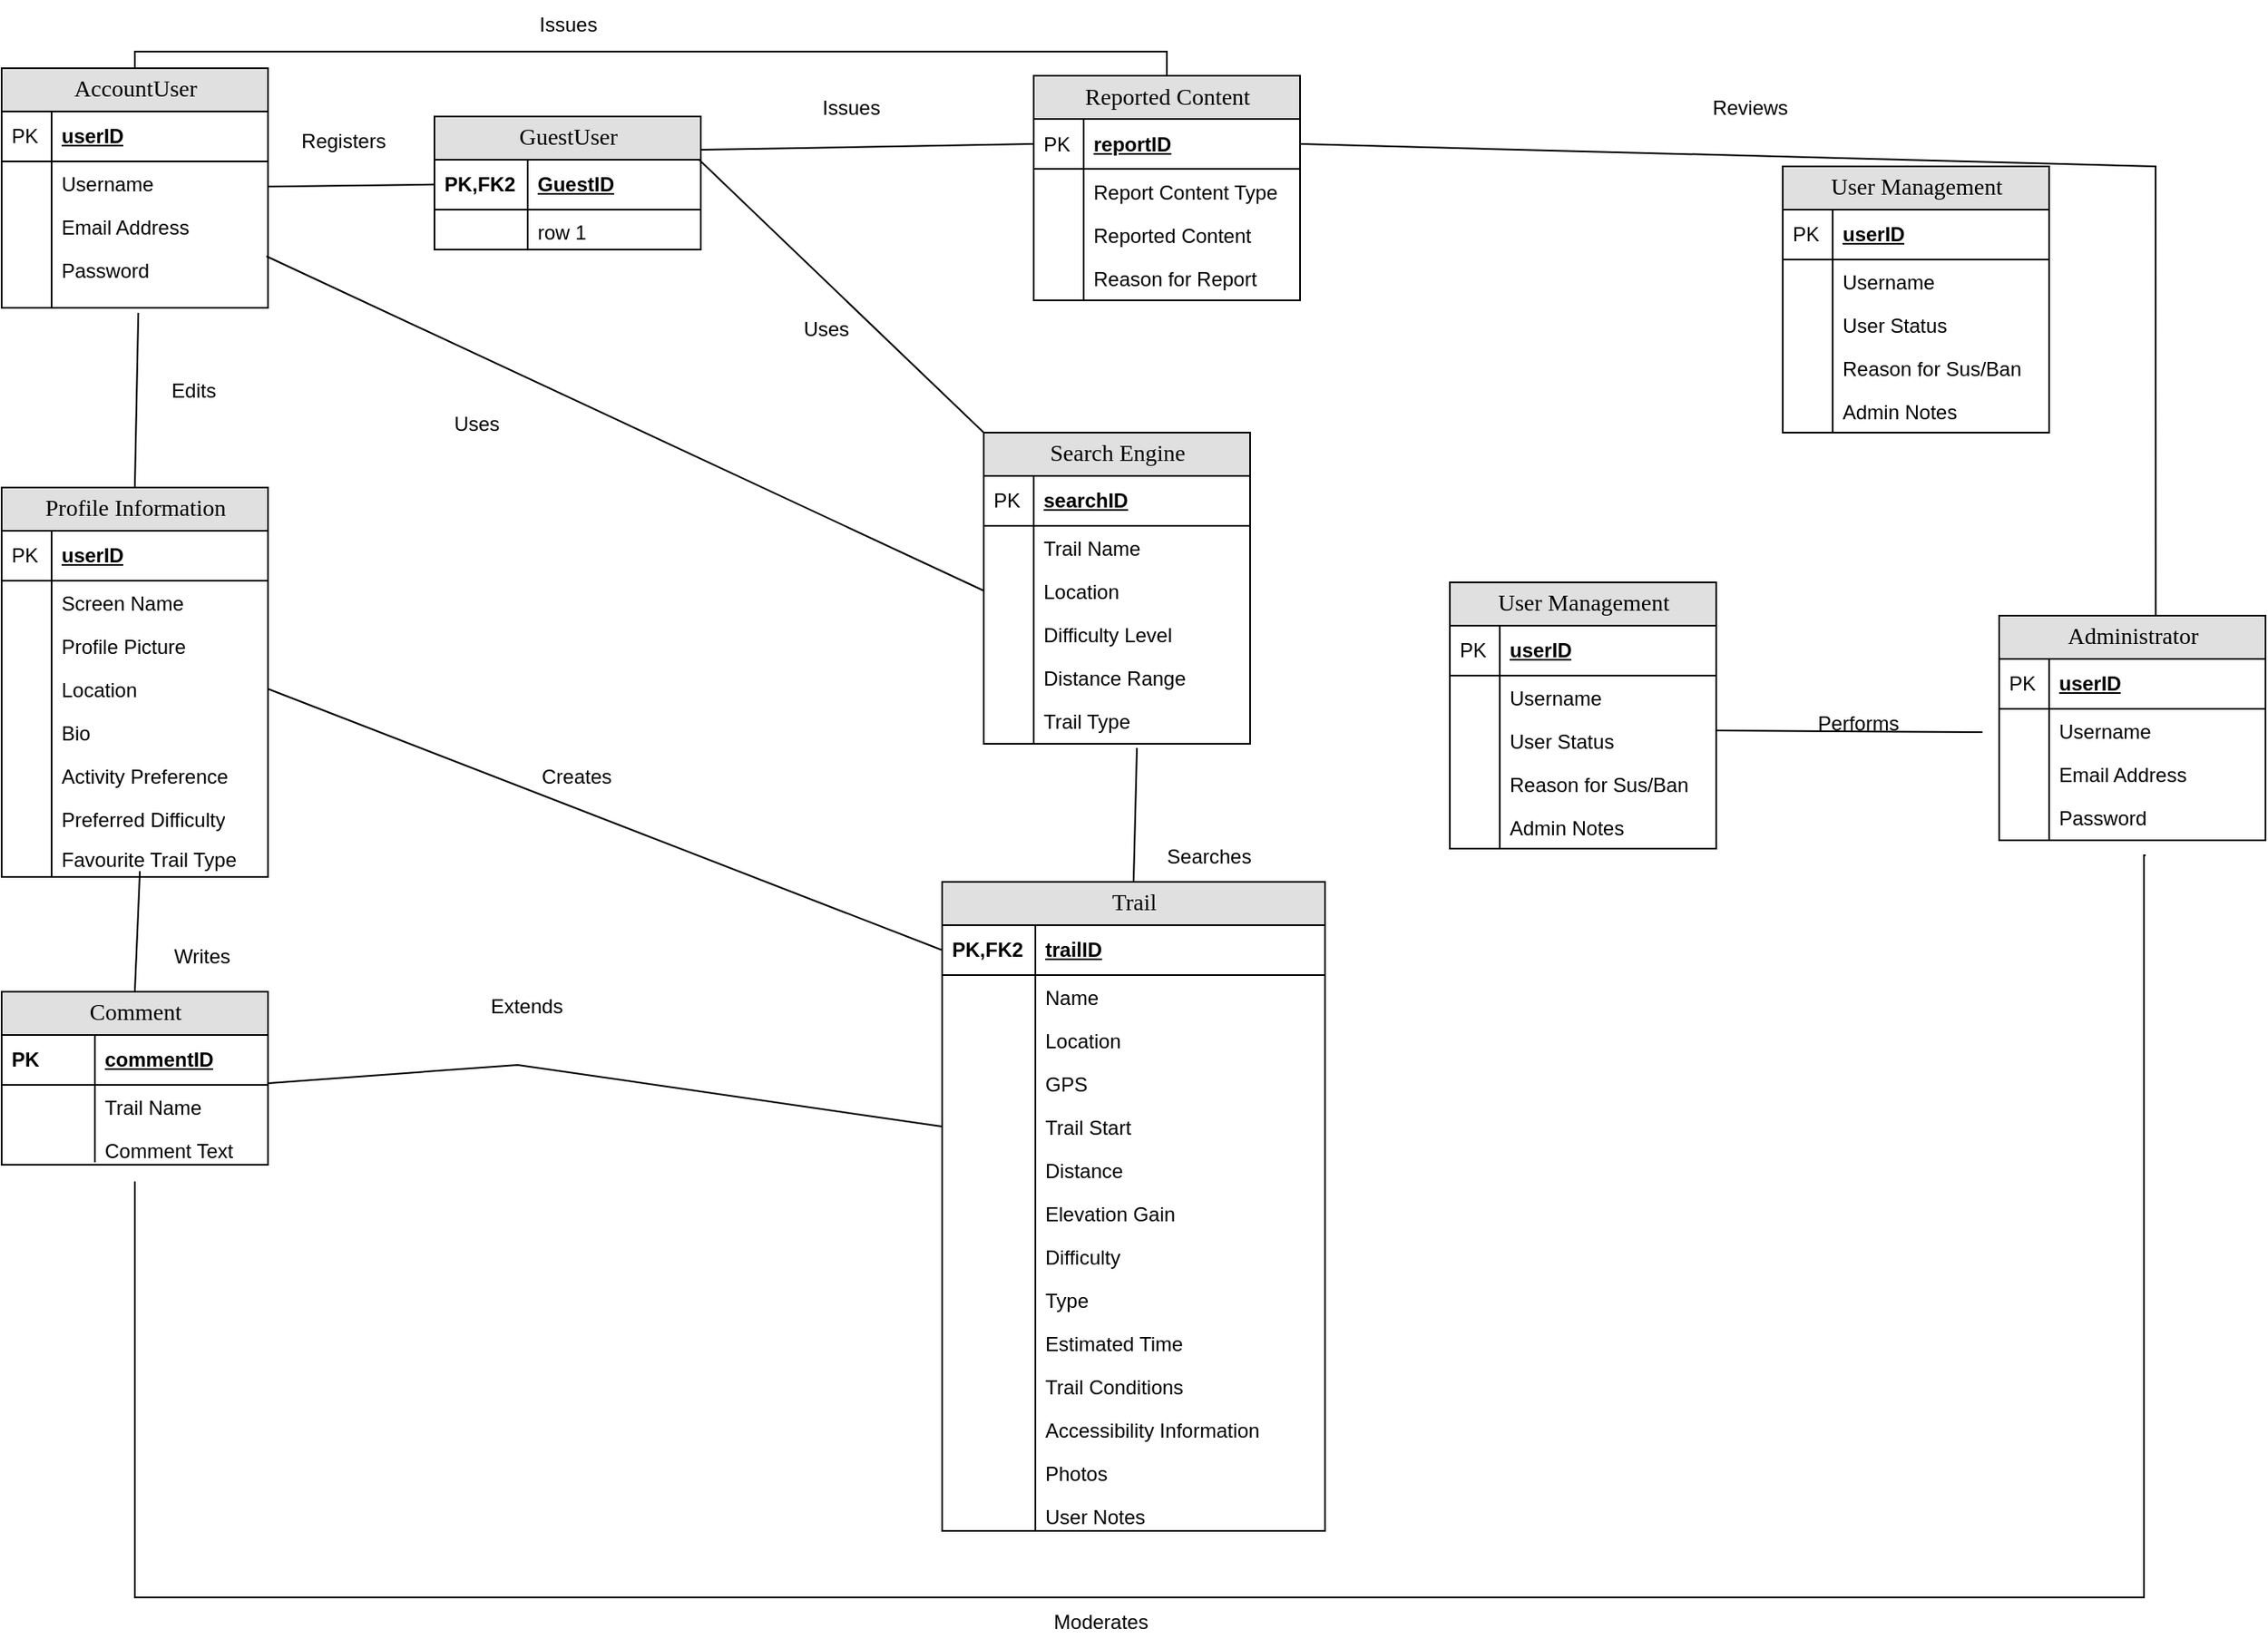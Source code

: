<mxfile version="26.1.1">
  <diagram name="Page-1" id="e56a1550-8fbb-45ad-956c-1786394a9013">
    <mxGraphModel dx="2534" dy="1594" grid="1" gridSize="10" guides="1" tooltips="1" connect="1" arrows="1" fold="1" page="1" pageScale="1" pageWidth="1100" pageHeight="850" background="none" math="0" shadow="0">
      <root>
        <mxCell id="0" />
        <mxCell id="1" parent="0" />
        <mxCell id="2e49270ec7c68f3f-8" value="User Management" style="swimlane;html=1;fontStyle=0;childLayout=stackLayout;horizontal=1;startSize=26;fillColor=#e0e0e0;horizontalStack=0;resizeParent=1;resizeLast=0;collapsible=1;marginBottom=0;swimlaneFillColor=#ffffff;align=center;rounded=0;shadow=0;comic=0;labelBackgroundColor=none;strokeWidth=1;fontFamily=Verdana;fontSize=14;swimlaneLine=1;" parent="1" vertex="1">
          <mxGeometry x="710" y="270" width="160" height="160" as="geometry" />
        </mxCell>
        <mxCell id="2e49270ec7c68f3f-9" value="userID" style="shape=partialRectangle;top=0;left=0;right=0;bottom=1;html=1;align=left;verticalAlign=middle;fillColor=none;spacingLeft=34;spacingRight=4;whiteSpace=wrap;overflow=hidden;rotatable=0;points=[[0,0.5],[1,0.5]];portConstraint=eastwest;dropTarget=0;fontStyle=5;" parent="2e49270ec7c68f3f-8" vertex="1">
          <mxGeometry y="26" width="160" height="30" as="geometry" />
        </mxCell>
        <mxCell id="2e49270ec7c68f3f-10" value="PK" style="shape=partialRectangle;top=0;left=0;bottom=0;html=1;fillColor=none;align=left;verticalAlign=middle;spacingLeft=4;spacingRight=4;whiteSpace=wrap;overflow=hidden;rotatable=0;points=[];portConstraint=eastwest;part=1;" parent="2e49270ec7c68f3f-9" vertex="1" connectable="0">
          <mxGeometry width="30" height="30" as="geometry" />
        </mxCell>
        <mxCell id="2e49270ec7c68f3f-11" value="Username" style="shape=partialRectangle;top=0;left=0;right=0;bottom=0;html=1;align=left;verticalAlign=top;fillColor=none;spacingLeft=34;spacingRight=4;whiteSpace=wrap;overflow=hidden;rotatable=0;points=[[0,0.5],[1,0.5]];portConstraint=eastwest;dropTarget=0;" parent="2e49270ec7c68f3f-8" vertex="1">
          <mxGeometry y="56" width="160" height="26" as="geometry" />
        </mxCell>
        <mxCell id="2e49270ec7c68f3f-12" value="" style="shape=partialRectangle;top=0;left=0;bottom=0;html=1;fillColor=none;align=left;verticalAlign=top;spacingLeft=4;spacingRight=4;whiteSpace=wrap;overflow=hidden;rotatable=0;points=[];portConstraint=eastwest;part=1;" parent="2e49270ec7c68f3f-11" vertex="1" connectable="0">
          <mxGeometry width="30" height="26" as="geometry" />
        </mxCell>
        <mxCell id="2e49270ec7c68f3f-13" value="User Status" style="shape=partialRectangle;top=0;left=0;right=0;bottom=0;html=1;align=left;verticalAlign=top;fillColor=none;spacingLeft=34;spacingRight=4;whiteSpace=wrap;overflow=hidden;rotatable=0;points=[[0,0.5],[1,0.5]];portConstraint=eastwest;dropTarget=0;" parent="2e49270ec7c68f3f-8" vertex="1">
          <mxGeometry y="82" width="160" height="26" as="geometry" />
        </mxCell>
        <mxCell id="2e49270ec7c68f3f-14" value="" style="shape=partialRectangle;top=0;left=0;bottom=0;html=1;fillColor=none;align=left;verticalAlign=top;spacingLeft=4;spacingRight=4;whiteSpace=wrap;overflow=hidden;rotatable=0;points=[];portConstraint=eastwest;part=1;" parent="2e49270ec7c68f3f-13" vertex="1" connectable="0">
          <mxGeometry width="30" height="26" as="geometry" />
        </mxCell>
        <mxCell id="2e49270ec7c68f3f-15" value="Reason for Sus/Ban" style="shape=partialRectangle;top=0;left=0;right=0;bottom=0;html=1;align=left;verticalAlign=top;fillColor=none;spacingLeft=34;spacingRight=4;whiteSpace=wrap;overflow=hidden;rotatable=0;points=[[0,0.5],[1,0.5]];portConstraint=eastwest;dropTarget=0;" parent="2e49270ec7c68f3f-8" vertex="1">
          <mxGeometry y="108" width="160" height="26" as="geometry" />
        </mxCell>
        <mxCell id="2e49270ec7c68f3f-16" value="" style="shape=partialRectangle;top=0;left=0;bottom=0;html=1;fillColor=none;align=left;verticalAlign=top;spacingLeft=4;spacingRight=4;whiteSpace=wrap;overflow=hidden;rotatable=0;points=[];portConstraint=eastwest;part=1;" parent="2e49270ec7c68f3f-15" vertex="1" connectable="0">
          <mxGeometry width="30" height="26" as="geometry" />
        </mxCell>
        <mxCell id="PaOok8VBSKYj_wz6KmjJ-115" value="Admin Notes" style="shape=partialRectangle;top=0;left=0;right=0;bottom=0;html=1;align=left;verticalAlign=top;fillColor=none;spacingLeft=34;spacingRight=4;whiteSpace=wrap;overflow=hidden;rotatable=0;points=[[0,0.5],[1,0.5]];portConstraint=eastwest;dropTarget=0;" vertex="1" parent="2e49270ec7c68f3f-8">
          <mxGeometry y="134" width="160" height="26" as="geometry" />
        </mxCell>
        <mxCell id="PaOok8VBSKYj_wz6KmjJ-116" value="" style="shape=partialRectangle;top=0;left=0;bottom=0;html=1;fillColor=none;align=left;verticalAlign=top;spacingLeft=4;spacingRight=4;whiteSpace=wrap;overflow=hidden;rotatable=0;points=[];portConstraint=eastwest;part=1;" vertex="1" connectable="0" parent="PaOok8VBSKYj_wz6KmjJ-115">
          <mxGeometry width="30" height="26" as="geometry" />
        </mxCell>
        <mxCell id="2e49270ec7c68f3f-19" value="Profile Information" style="swimlane;html=1;fontStyle=0;childLayout=stackLayout;horizontal=1;startSize=26;fillColor=#e0e0e0;horizontalStack=0;resizeParent=1;resizeLast=0;collapsible=1;marginBottom=0;swimlaneFillColor=#ffffff;align=center;rounded=0;shadow=0;comic=0;labelBackgroundColor=none;strokeWidth=1;fontFamily=Verdana;fontSize=14" parent="1" vertex="1">
          <mxGeometry x="-160" y="213" width="160" height="234" as="geometry" />
        </mxCell>
        <mxCell id="2e49270ec7c68f3f-20" value="userID" style="shape=partialRectangle;top=0;left=0;right=0;bottom=1;html=1;align=left;verticalAlign=middle;fillColor=none;spacingLeft=34;spacingRight=4;whiteSpace=wrap;overflow=hidden;rotatable=0;points=[[0,0.5],[1,0.5]];portConstraint=eastwest;dropTarget=0;fontStyle=5;" parent="2e49270ec7c68f3f-19" vertex="1">
          <mxGeometry y="26" width="160" height="30" as="geometry" />
        </mxCell>
        <mxCell id="2e49270ec7c68f3f-21" value="PK" style="shape=partialRectangle;top=0;left=0;bottom=0;html=1;fillColor=none;align=left;verticalAlign=middle;spacingLeft=4;spacingRight=4;whiteSpace=wrap;overflow=hidden;rotatable=0;points=[];portConstraint=eastwest;part=1;" parent="2e49270ec7c68f3f-20" vertex="1" connectable="0">
          <mxGeometry width="30" height="30" as="geometry" />
        </mxCell>
        <mxCell id="2e49270ec7c68f3f-22" value="Screen Name" style="shape=partialRectangle;top=0;left=0;right=0;bottom=0;html=1;align=left;verticalAlign=top;fillColor=none;spacingLeft=34;spacingRight=4;whiteSpace=wrap;overflow=hidden;rotatable=0;points=[[0,0.5],[1,0.5]];portConstraint=eastwest;dropTarget=0;" parent="2e49270ec7c68f3f-19" vertex="1">
          <mxGeometry y="56" width="160" height="26" as="geometry" />
        </mxCell>
        <mxCell id="2e49270ec7c68f3f-23" value="" style="shape=partialRectangle;top=0;left=0;bottom=0;html=1;fillColor=none;align=left;verticalAlign=top;spacingLeft=4;spacingRight=4;whiteSpace=wrap;overflow=hidden;rotatable=0;points=[];portConstraint=eastwest;part=1;" parent="2e49270ec7c68f3f-22" vertex="1" connectable="0">
          <mxGeometry width="30" height="26" as="geometry" />
        </mxCell>
        <mxCell id="2e49270ec7c68f3f-24" value="Profile Picture" style="shape=partialRectangle;top=0;left=0;right=0;bottom=0;html=1;align=left;verticalAlign=top;fillColor=none;spacingLeft=34;spacingRight=4;whiteSpace=wrap;overflow=hidden;rotatable=0;points=[[0,0.5],[1,0.5]];portConstraint=eastwest;dropTarget=0;" parent="2e49270ec7c68f3f-19" vertex="1">
          <mxGeometry y="82" width="160" height="26" as="geometry" />
        </mxCell>
        <mxCell id="2e49270ec7c68f3f-25" value="" style="shape=partialRectangle;top=0;left=0;bottom=0;html=1;fillColor=none;align=left;verticalAlign=top;spacingLeft=4;spacingRight=4;whiteSpace=wrap;overflow=hidden;rotatable=0;points=[];portConstraint=eastwest;part=1;" parent="2e49270ec7c68f3f-24" vertex="1" connectable="0">
          <mxGeometry width="30" height="26" as="geometry" />
        </mxCell>
        <mxCell id="2e49270ec7c68f3f-26" value="&lt;div&gt;Location&lt;/div&gt;&lt;div&gt;&lt;br&gt;&lt;/div&gt;&lt;div&gt;Bio&lt;/div&gt;&lt;div&gt;&lt;br&gt;&lt;/div&gt;" style="shape=partialRectangle;top=0;left=0;right=0;bottom=0;html=1;align=left;verticalAlign=top;fillColor=none;spacingLeft=34;spacingRight=4;whiteSpace=wrap;overflow=hidden;rotatable=0;points=[[0,0.5],[1,0.5]];portConstraint=eastwest;dropTarget=0;" parent="2e49270ec7c68f3f-19" vertex="1">
          <mxGeometry y="108" width="160" height="26" as="geometry" />
        </mxCell>
        <mxCell id="2e49270ec7c68f3f-27" value="" style="shape=partialRectangle;top=0;left=0;bottom=0;html=1;fillColor=none;align=left;verticalAlign=top;spacingLeft=4;spacingRight=4;whiteSpace=wrap;overflow=hidden;rotatable=0;points=[];portConstraint=eastwest;part=1;" parent="2e49270ec7c68f3f-26" vertex="1" connectable="0">
          <mxGeometry width="30" height="26" as="geometry" />
        </mxCell>
        <mxCell id="PaOok8VBSKYj_wz6KmjJ-15" value="Bio" style="shape=partialRectangle;top=0;left=0;right=0;bottom=0;html=1;align=left;verticalAlign=top;fillColor=none;spacingLeft=34;spacingRight=4;whiteSpace=wrap;overflow=hidden;rotatable=0;points=[[0,0.5],[1,0.5]];portConstraint=eastwest;dropTarget=0;" vertex="1" parent="2e49270ec7c68f3f-19">
          <mxGeometry y="134" width="160" height="26" as="geometry" />
        </mxCell>
        <mxCell id="PaOok8VBSKYj_wz6KmjJ-16" value="" style="shape=partialRectangle;top=0;left=0;bottom=0;html=1;fillColor=none;align=left;verticalAlign=top;spacingLeft=4;spacingRight=4;whiteSpace=wrap;overflow=hidden;rotatable=0;points=[];portConstraint=eastwest;part=1;" vertex="1" connectable="0" parent="PaOok8VBSKYj_wz6KmjJ-15">
          <mxGeometry width="30" height="26" as="geometry" />
        </mxCell>
        <mxCell id="PaOok8VBSKYj_wz6KmjJ-13" value="&lt;div&gt;Activity Preference&lt;/div&gt;" style="shape=partialRectangle;top=0;left=0;right=0;bottom=0;html=1;align=left;verticalAlign=top;fillColor=none;spacingLeft=34;spacingRight=4;whiteSpace=wrap;overflow=hidden;rotatable=0;points=[[0,0.5],[1,0.5]];portConstraint=eastwest;dropTarget=0;" vertex="1" parent="2e49270ec7c68f3f-19">
          <mxGeometry y="160" width="160" height="26" as="geometry" />
        </mxCell>
        <mxCell id="PaOok8VBSKYj_wz6KmjJ-14" value="" style="shape=partialRectangle;top=0;left=0;bottom=0;html=1;fillColor=none;align=left;verticalAlign=top;spacingLeft=4;spacingRight=4;whiteSpace=wrap;overflow=hidden;rotatable=0;points=[];portConstraint=eastwest;part=1;" vertex="1" connectable="0" parent="PaOok8VBSKYj_wz6KmjJ-13">
          <mxGeometry width="30" height="26" as="geometry" />
        </mxCell>
        <mxCell id="PaOok8VBSKYj_wz6KmjJ-11" value="Preferred Difficulty" style="shape=partialRectangle;top=0;left=0;right=0;bottom=0;html=1;align=left;verticalAlign=top;fillColor=none;spacingLeft=34;spacingRight=4;whiteSpace=wrap;overflow=hidden;rotatable=0;points=[[0,0.5],[1,0.5]];portConstraint=eastwest;dropTarget=0;" vertex="1" parent="2e49270ec7c68f3f-19">
          <mxGeometry y="186" width="160" height="24" as="geometry" />
        </mxCell>
        <mxCell id="PaOok8VBSKYj_wz6KmjJ-12" value="" style="shape=partialRectangle;top=0;left=0;bottom=0;html=1;fillColor=none;align=left;verticalAlign=top;spacingLeft=4;spacingRight=4;whiteSpace=wrap;overflow=hidden;rotatable=0;points=[];portConstraint=eastwest;part=1;" vertex="1" connectable="0" parent="PaOok8VBSKYj_wz6KmjJ-11">
          <mxGeometry width="30" height="24" as="geometry" />
        </mxCell>
        <mxCell id="PaOok8VBSKYj_wz6KmjJ-160" value="Favourite Trail Type" style="shape=partialRectangle;top=0;left=0;right=0;bottom=0;html=1;align=left;verticalAlign=top;fillColor=none;spacingLeft=34;spacingRight=4;whiteSpace=wrap;overflow=hidden;rotatable=0;points=[[0,0.5],[1,0.5]];portConstraint=eastwest;dropTarget=0;" vertex="1" parent="2e49270ec7c68f3f-19">
          <mxGeometry y="210" width="160" height="24" as="geometry" />
        </mxCell>
        <mxCell id="PaOok8VBSKYj_wz6KmjJ-161" value="" style="shape=partialRectangle;top=0;left=0;bottom=0;html=1;fillColor=none;align=left;verticalAlign=top;spacingLeft=4;spacingRight=4;whiteSpace=wrap;overflow=hidden;rotatable=0;points=[];portConstraint=eastwest;part=1;" vertex="1" connectable="0" parent="PaOok8VBSKYj_wz6KmjJ-160">
          <mxGeometry width="30" height="24" as="geometry" />
        </mxCell>
        <mxCell id="2e49270ec7c68f3f-30" value="Administrator" style="swimlane;html=1;fontStyle=0;childLayout=stackLayout;horizontal=1;startSize=26;fillColor=#e0e0e0;horizontalStack=0;resizeParent=1;resizeLast=0;collapsible=1;marginBottom=0;swimlaneFillColor=#ffffff;align=center;rounded=0;shadow=0;comic=0;labelBackgroundColor=none;strokeWidth=1;fontFamily=Verdana;fontSize=14" parent="1" vertex="1">
          <mxGeometry x="1040" y="290" width="160" height="135" as="geometry" />
        </mxCell>
        <mxCell id="2e49270ec7c68f3f-31" value="userID" style="shape=partialRectangle;top=0;left=0;right=0;bottom=1;html=1;align=left;verticalAlign=middle;fillColor=none;spacingLeft=34;spacingRight=4;whiteSpace=wrap;overflow=hidden;rotatable=0;points=[[0,0.5],[1,0.5]];portConstraint=eastwest;dropTarget=0;fontStyle=5;" parent="2e49270ec7c68f3f-30" vertex="1">
          <mxGeometry y="26" width="160" height="30" as="geometry" />
        </mxCell>
        <mxCell id="2e49270ec7c68f3f-32" value="PK" style="shape=partialRectangle;top=0;left=0;bottom=0;html=1;fillColor=none;align=left;verticalAlign=middle;spacingLeft=4;spacingRight=4;whiteSpace=wrap;overflow=hidden;rotatable=0;points=[];portConstraint=eastwest;part=1;" parent="2e49270ec7c68f3f-31" vertex="1" connectable="0">
          <mxGeometry width="30" height="30" as="geometry" />
        </mxCell>
        <mxCell id="2e49270ec7c68f3f-33" value="Username" style="shape=partialRectangle;top=0;left=0;right=0;bottom=0;html=1;align=left;verticalAlign=top;fillColor=none;spacingLeft=34;spacingRight=4;whiteSpace=wrap;overflow=hidden;rotatable=0;points=[[0,0.5],[1,0.5]];portConstraint=eastwest;dropTarget=0;" parent="2e49270ec7c68f3f-30" vertex="1">
          <mxGeometry y="56" width="160" height="26" as="geometry" />
        </mxCell>
        <mxCell id="2e49270ec7c68f3f-34" value="" style="shape=partialRectangle;top=0;left=0;bottom=0;html=1;fillColor=none;align=left;verticalAlign=top;spacingLeft=4;spacingRight=4;whiteSpace=wrap;overflow=hidden;rotatable=0;points=[];portConstraint=eastwest;part=1;" parent="2e49270ec7c68f3f-33" vertex="1" connectable="0">
          <mxGeometry width="30" height="26" as="geometry" />
        </mxCell>
        <mxCell id="2e49270ec7c68f3f-35" value="Email Address" style="shape=partialRectangle;top=0;left=0;right=0;bottom=0;html=1;align=left;verticalAlign=top;fillColor=none;spacingLeft=34;spacingRight=4;whiteSpace=wrap;overflow=hidden;rotatable=0;points=[[0,0.5],[1,0.5]];portConstraint=eastwest;dropTarget=0;" parent="2e49270ec7c68f3f-30" vertex="1">
          <mxGeometry y="82" width="160" height="26" as="geometry" />
        </mxCell>
        <mxCell id="2e49270ec7c68f3f-36" value="" style="shape=partialRectangle;top=0;left=0;bottom=0;html=1;fillColor=none;align=left;verticalAlign=top;spacingLeft=4;spacingRight=4;whiteSpace=wrap;overflow=hidden;rotatable=0;points=[];portConstraint=eastwest;part=1;" parent="2e49270ec7c68f3f-35" vertex="1" connectable="0">
          <mxGeometry width="30" height="26" as="geometry" />
        </mxCell>
        <mxCell id="2e49270ec7c68f3f-37" value="Password" style="shape=partialRectangle;top=0;left=0;right=0;bottom=0;html=1;align=left;verticalAlign=top;fillColor=none;spacingLeft=34;spacingRight=4;whiteSpace=wrap;overflow=hidden;rotatable=0;points=[[0,0.5],[1,0.5]];portConstraint=eastwest;dropTarget=0;" parent="2e49270ec7c68f3f-30" vertex="1">
          <mxGeometry y="108" width="160" height="26" as="geometry" />
        </mxCell>
        <mxCell id="2e49270ec7c68f3f-38" value="" style="shape=partialRectangle;top=0;left=0;bottom=0;html=1;fillColor=none;align=left;verticalAlign=top;spacingLeft=4;spacingRight=4;whiteSpace=wrap;overflow=hidden;rotatable=0;points=[];portConstraint=eastwest;part=1;" parent="2e49270ec7c68f3f-37" vertex="1" connectable="0">
          <mxGeometry width="30" height="26" as="geometry" />
        </mxCell>
        <mxCell id="2e49270ec7c68f3f-48" value="Comment" style="swimlane;html=1;fontStyle=0;childLayout=stackLayout;horizontal=1;startSize=26;fillColor=#e0e0e0;horizontalStack=0;resizeParent=1;resizeLast=0;collapsible=1;marginBottom=0;swimlaneFillColor=#ffffff;align=center;rounded=0;shadow=0;comic=0;labelBackgroundColor=none;strokeWidth=1;fontFamily=Verdana;fontSize=14" parent="1" vertex="1">
          <mxGeometry x="-160" y="516" width="160" height="104" as="geometry" />
        </mxCell>
        <mxCell id="2e49270ec7c68f3f-51" value="commentID" style="shape=partialRectangle;top=0;left=0;right=0;bottom=1;html=1;align=left;verticalAlign=middle;fillColor=none;spacingLeft=60;spacingRight=4;whiteSpace=wrap;overflow=hidden;rotatable=0;points=[[0,0.5],[1,0.5]];portConstraint=eastwest;dropTarget=0;fontStyle=5;" parent="2e49270ec7c68f3f-48" vertex="1">
          <mxGeometry y="26" width="160" height="30" as="geometry" />
        </mxCell>
        <mxCell id="2e49270ec7c68f3f-52" value="PK" style="shape=partialRectangle;fontStyle=1;top=0;left=0;bottom=0;html=1;fillColor=none;align=left;verticalAlign=middle;spacingLeft=4;spacingRight=4;whiteSpace=wrap;overflow=hidden;rotatable=0;points=[];portConstraint=eastwest;part=1;" parent="2e49270ec7c68f3f-51" vertex="1" connectable="0">
          <mxGeometry width="56" height="30" as="geometry" />
        </mxCell>
        <mxCell id="2e49270ec7c68f3f-53" value="Trail Name" style="shape=partialRectangle;top=0;left=0;right=0;bottom=0;html=1;align=left;verticalAlign=top;fillColor=none;spacingLeft=60;spacingRight=4;whiteSpace=wrap;overflow=hidden;rotatable=0;points=[[0,0.5],[1,0.5]];portConstraint=eastwest;dropTarget=0;" parent="2e49270ec7c68f3f-48" vertex="1">
          <mxGeometry y="56" width="160" height="26" as="geometry" />
        </mxCell>
        <mxCell id="2e49270ec7c68f3f-54" value="" style="shape=partialRectangle;top=0;left=0;bottom=0;html=1;fillColor=none;align=left;verticalAlign=top;spacingLeft=4;spacingRight=4;whiteSpace=wrap;overflow=hidden;rotatable=0;points=[];portConstraint=eastwest;part=1;" parent="2e49270ec7c68f3f-53" vertex="1" connectable="0">
          <mxGeometry width="56" height="26" as="geometry" />
        </mxCell>
        <mxCell id="PaOok8VBSKYj_wz6KmjJ-162" value="Comment Text" style="shape=partialRectangle;top=0;left=0;right=0;bottom=0;html=1;align=left;verticalAlign=top;fillColor=none;spacingLeft=60;spacingRight=4;whiteSpace=wrap;overflow=hidden;rotatable=0;points=[[0,0.5],[1,0.5]];portConstraint=eastwest;dropTarget=0;" vertex="1" parent="2e49270ec7c68f3f-48">
          <mxGeometry y="82" width="160" height="20" as="geometry" />
        </mxCell>
        <mxCell id="PaOok8VBSKYj_wz6KmjJ-163" value="" style="shape=partialRectangle;top=0;left=0;bottom=0;html=1;fillColor=none;align=left;verticalAlign=top;spacingLeft=4;spacingRight=4;whiteSpace=wrap;overflow=hidden;rotatable=0;points=[];portConstraint=eastwest;part=1;" vertex="1" connectable="0" parent="PaOok8VBSKYj_wz6KmjJ-162">
          <mxGeometry width="56" height="20" as="geometry" />
        </mxCell>
        <mxCell id="2e49270ec7c68f3f-71" value="Trail" style="swimlane;html=1;fontStyle=0;childLayout=stackLayout;horizontal=1;startSize=26;fillColor=#e0e0e0;horizontalStack=0;resizeParent=1;resizeLast=0;collapsible=1;marginBottom=0;swimlaneFillColor=#ffffff;align=center;rounded=0;shadow=0;comic=0;labelBackgroundColor=none;strokeWidth=1;fontFamily=Verdana;fontSize=14" parent="1" vertex="1">
          <mxGeometry x="405" y="450" width="230" height="390" as="geometry" />
        </mxCell>
        <mxCell id="2e49270ec7c68f3f-74" value="trailID" style="shape=partialRectangle;top=0;left=0;right=0;bottom=1;html=1;align=left;verticalAlign=middle;fillColor=none;spacingLeft=60;spacingRight=4;whiteSpace=wrap;overflow=hidden;rotatable=1;points=[[0,0.5],[1,0.5]];portConstraint=eastwest;dropTarget=0;fontStyle=5;movable=1;resizable=1;deletable=1;editable=1;locked=0;connectable=1;" parent="2e49270ec7c68f3f-71" vertex="1">
          <mxGeometry y="26" width="230" height="30" as="geometry" />
        </mxCell>
        <mxCell id="2e49270ec7c68f3f-75" value="PK,FK2" style="shape=partialRectangle;fontStyle=1;top=0;left=0;bottom=0;html=1;fillColor=none;align=left;verticalAlign=middle;spacingLeft=4;spacingRight=4;whiteSpace=wrap;overflow=hidden;rotatable=0;points=[];portConstraint=eastwest;part=1;" parent="2e49270ec7c68f3f-74" vertex="1" connectable="0">
          <mxGeometry width="56" height="30" as="geometry" />
        </mxCell>
        <mxCell id="2e49270ec7c68f3f-76" value="Name" style="shape=partialRectangle;top=0;left=0;right=0;bottom=0;html=1;align=left;verticalAlign=top;fillColor=none;spacingLeft=60;spacingRight=4;whiteSpace=wrap;overflow=hidden;rotatable=1;points=[[0,0.5],[1,0.5]];portConstraint=eastwest;dropTarget=0;movable=1;resizable=1;deletable=1;editable=1;locked=0;connectable=1;" parent="2e49270ec7c68f3f-71" vertex="1">
          <mxGeometry y="56" width="230" height="26" as="geometry" />
        </mxCell>
        <mxCell id="2e49270ec7c68f3f-77" value="" style="shape=partialRectangle;top=0;left=0;bottom=0;html=1;fillColor=none;align=left;verticalAlign=top;spacingLeft=4;spacingRight=4;whiteSpace=wrap;overflow=hidden;rotatable=0;points=[];portConstraint=eastwest;part=1;" parent="2e49270ec7c68f3f-76" vertex="1" connectable="0">
          <mxGeometry width="56" height="26" as="geometry" />
        </mxCell>
        <mxCell id="PaOok8VBSKYj_wz6KmjJ-36" value="Location" style="shape=partialRectangle;top=0;left=0;right=0;bottom=0;html=1;align=left;verticalAlign=top;fillColor=none;spacingLeft=60;spacingRight=4;whiteSpace=wrap;overflow=hidden;rotatable=0;points=[[0,0.5],[1,0.5]];portConstraint=eastwest;dropTarget=0;" vertex="1" parent="2e49270ec7c68f3f-71">
          <mxGeometry y="82" width="230" height="26" as="geometry" />
        </mxCell>
        <mxCell id="PaOok8VBSKYj_wz6KmjJ-37" value="" style="shape=partialRectangle;top=0;left=0;bottom=0;html=1;fillColor=none;align=left;verticalAlign=top;spacingLeft=4;spacingRight=4;whiteSpace=wrap;overflow=hidden;rotatable=0;points=[];portConstraint=eastwest;part=1;" vertex="1" connectable="0" parent="PaOok8VBSKYj_wz6KmjJ-36">
          <mxGeometry width="56" height="26" as="geometry" />
        </mxCell>
        <mxCell id="PaOok8VBSKYj_wz6KmjJ-38" value="GPS" style="shape=partialRectangle;top=0;left=0;right=0;bottom=0;html=1;align=left;verticalAlign=top;fillColor=none;spacingLeft=60;spacingRight=4;whiteSpace=wrap;overflow=hidden;rotatable=0;points=[[0,0.5],[1,0.5]];portConstraint=eastwest;dropTarget=0;" vertex="1" parent="2e49270ec7c68f3f-71">
          <mxGeometry y="108" width="230" height="26" as="geometry" />
        </mxCell>
        <mxCell id="PaOok8VBSKYj_wz6KmjJ-39" value="" style="shape=partialRectangle;top=0;left=0;bottom=0;html=1;fillColor=none;align=left;verticalAlign=top;spacingLeft=4;spacingRight=4;whiteSpace=wrap;overflow=hidden;rotatable=0;points=[];portConstraint=eastwest;part=1;" vertex="1" connectable="0" parent="PaOok8VBSKYj_wz6KmjJ-38">
          <mxGeometry width="56" height="26" as="geometry" />
        </mxCell>
        <mxCell id="PaOok8VBSKYj_wz6KmjJ-40" value="Trail Start" style="shape=partialRectangle;top=0;left=0;right=0;bottom=0;html=1;align=left;verticalAlign=top;fillColor=none;spacingLeft=60;spacingRight=4;whiteSpace=wrap;overflow=hidden;rotatable=0;points=[[0,0.5],[1,0.5]];portConstraint=eastwest;dropTarget=0;" vertex="1" parent="2e49270ec7c68f3f-71">
          <mxGeometry y="134" width="230" height="26" as="geometry" />
        </mxCell>
        <mxCell id="PaOok8VBSKYj_wz6KmjJ-41" value="" style="shape=partialRectangle;top=0;left=0;bottom=0;html=1;fillColor=none;align=left;verticalAlign=top;spacingLeft=4;spacingRight=4;whiteSpace=wrap;overflow=hidden;rotatable=0;points=[];portConstraint=eastwest;part=1;" vertex="1" connectable="0" parent="PaOok8VBSKYj_wz6KmjJ-40">
          <mxGeometry width="56" height="26" as="geometry" />
        </mxCell>
        <mxCell id="PaOok8VBSKYj_wz6KmjJ-42" value="Distance" style="shape=partialRectangle;top=0;left=0;right=0;bottom=0;html=1;align=left;verticalAlign=top;fillColor=none;spacingLeft=60;spacingRight=4;whiteSpace=wrap;overflow=hidden;rotatable=0;points=[[0,0.5],[1,0.5]];portConstraint=eastwest;dropTarget=0;" vertex="1" parent="2e49270ec7c68f3f-71">
          <mxGeometry y="160" width="230" height="26" as="geometry" />
        </mxCell>
        <mxCell id="PaOok8VBSKYj_wz6KmjJ-43" value="" style="shape=partialRectangle;top=0;left=0;bottom=0;html=1;fillColor=none;align=left;verticalAlign=top;spacingLeft=4;spacingRight=4;whiteSpace=wrap;overflow=hidden;rotatable=0;points=[];portConstraint=eastwest;part=1;" vertex="1" connectable="0" parent="PaOok8VBSKYj_wz6KmjJ-42">
          <mxGeometry width="56" height="26" as="geometry" />
        </mxCell>
        <mxCell id="PaOok8VBSKYj_wz6KmjJ-44" value="Elevation Gain" style="shape=partialRectangle;top=0;left=0;right=0;bottom=0;html=1;align=left;verticalAlign=top;fillColor=none;spacingLeft=60;spacingRight=4;whiteSpace=wrap;overflow=hidden;rotatable=0;points=[[0,0.5],[1,0.5]];portConstraint=eastwest;dropTarget=0;" vertex="1" parent="2e49270ec7c68f3f-71">
          <mxGeometry y="186" width="230" height="26" as="geometry" />
        </mxCell>
        <mxCell id="PaOok8VBSKYj_wz6KmjJ-45" value="" style="shape=partialRectangle;top=0;left=0;bottom=0;html=1;fillColor=none;align=left;verticalAlign=top;spacingLeft=4;spacingRight=4;whiteSpace=wrap;overflow=hidden;rotatable=0;points=[];portConstraint=eastwest;part=1;" vertex="1" connectable="0" parent="PaOok8VBSKYj_wz6KmjJ-44">
          <mxGeometry width="56" height="26" as="geometry" />
        </mxCell>
        <mxCell id="PaOok8VBSKYj_wz6KmjJ-46" value="Difficulty" style="shape=partialRectangle;top=0;left=0;right=0;bottom=0;html=1;align=left;verticalAlign=top;fillColor=none;spacingLeft=60;spacingRight=4;whiteSpace=wrap;overflow=hidden;rotatable=0;points=[[0,0.5],[1,0.5]];portConstraint=eastwest;dropTarget=0;" vertex="1" parent="2e49270ec7c68f3f-71">
          <mxGeometry y="212" width="230" height="26" as="geometry" />
        </mxCell>
        <mxCell id="PaOok8VBSKYj_wz6KmjJ-47" value="" style="shape=partialRectangle;top=0;left=0;bottom=0;html=1;fillColor=none;align=left;verticalAlign=top;spacingLeft=4;spacingRight=4;whiteSpace=wrap;overflow=hidden;rotatable=0;points=[];portConstraint=eastwest;part=1;" vertex="1" connectable="0" parent="PaOok8VBSKYj_wz6KmjJ-46">
          <mxGeometry width="56" height="26" as="geometry" />
        </mxCell>
        <mxCell id="PaOok8VBSKYj_wz6KmjJ-48" value="Type" style="shape=partialRectangle;top=0;left=0;right=0;bottom=0;html=1;align=left;verticalAlign=top;fillColor=none;spacingLeft=60;spacingRight=4;whiteSpace=wrap;overflow=hidden;rotatable=0;points=[[0,0.5],[1,0.5]];portConstraint=eastwest;dropTarget=0;" vertex="1" parent="2e49270ec7c68f3f-71">
          <mxGeometry y="238" width="230" height="26" as="geometry" />
        </mxCell>
        <mxCell id="PaOok8VBSKYj_wz6KmjJ-49" value="" style="shape=partialRectangle;top=0;left=0;bottom=0;html=1;fillColor=none;align=left;verticalAlign=top;spacingLeft=4;spacingRight=4;whiteSpace=wrap;overflow=hidden;rotatable=0;points=[];portConstraint=eastwest;part=1;" vertex="1" connectable="0" parent="PaOok8VBSKYj_wz6KmjJ-48">
          <mxGeometry width="56" height="26" as="geometry" />
        </mxCell>
        <mxCell id="PaOok8VBSKYj_wz6KmjJ-50" value="Estimated Time" style="shape=partialRectangle;top=0;left=0;right=0;bottom=0;html=1;align=left;verticalAlign=top;fillColor=none;spacingLeft=60;spacingRight=4;whiteSpace=wrap;overflow=hidden;rotatable=0;points=[[0,0.5],[1,0.5]];portConstraint=eastwest;dropTarget=0;" vertex="1" parent="2e49270ec7c68f3f-71">
          <mxGeometry y="264" width="230" height="26" as="geometry" />
        </mxCell>
        <mxCell id="PaOok8VBSKYj_wz6KmjJ-51" value="" style="shape=partialRectangle;top=0;left=0;bottom=0;html=1;fillColor=none;align=left;verticalAlign=top;spacingLeft=4;spacingRight=4;whiteSpace=wrap;overflow=hidden;rotatable=0;points=[];portConstraint=eastwest;part=1;" vertex="1" connectable="0" parent="PaOok8VBSKYj_wz6KmjJ-50">
          <mxGeometry width="56" height="26" as="geometry" />
        </mxCell>
        <mxCell id="PaOok8VBSKYj_wz6KmjJ-52" value="Trail Conditions" style="shape=partialRectangle;top=0;left=0;right=0;bottom=0;html=1;align=left;verticalAlign=top;fillColor=none;spacingLeft=60;spacingRight=4;whiteSpace=wrap;overflow=hidden;rotatable=0;points=[[0,0.5],[1,0.5]];portConstraint=eastwest;dropTarget=0;" vertex="1" parent="2e49270ec7c68f3f-71">
          <mxGeometry y="290" width="230" height="26" as="geometry" />
        </mxCell>
        <mxCell id="PaOok8VBSKYj_wz6KmjJ-53" value="" style="shape=partialRectangle;top=0;left=0;bottom=0;html=1;fillColor=none;align=left;verticalAlign=top;spacingLeft=4;spacingRight=4;whiteSpace=wrap;overflow=hidden;rotatable=0;points=[];portConstraint=eastwest;part=1;" vertex="1" connectable="0" parent="PaOok8VBSKYj_wz6KmjJ-52">
          <mxGeometry width="56" height="26" as="geometry" />
        </mxCell>
        <mxCell id="PaOok8VBSKYj_wz6KmjJ-54" value="Accessibility Information" style="shape=partialRectangle;top=0;left=0;right=0;bottom=0;html=1;align=left;verticalAlign=top;fillColor=none;spacingLeft=60;spacingRight=4;whiteSpace=wrap;overflow=hidden;rotatable=0;points=[[0,0.5],[1,0.5]];portConstraint=eastwest;dropTarget=0;" vertex="1" parent="2e49270ec7c68f3f-71">
          <mxGeometry y="316" width="230" height="26" as="geometry" />
        </mxCell>
        <mxCell id="PaOok8VBSKYj_wz6KmjJ-55" value="" style="shape=partialRectangle;top=0;left=0;bottom=0;html=1;fillColor=none;align=left;verticalAlign=top;spacingLeft=4;spacingRight=4;whiteSpace=wrap;overflow=hidden;rotatable=0;points=[];portConstraint=eastwest;part=1;" vertex="1" connectable="0" parent="PaOok8VBSKYj_wz6KmjJ-54">
          <mxGeometry width="56" height="26" as="geometry" />
        </mxCell>
        <mxCell id="PaOok8VBSKYj_wz6KmjJ-56" value="Photos" style="shape=partialRectangle;top=0;left=0;right=0;bottom=0;html=1;align=left;verticalAlign=top;fillColor=none;spacingLeft=60;spacingRight=4;whiteSpace=wrap;overflow=hidden;rotatable=0;points=[[0,0.5],[1,0.5]];portConstraint=eastwest;dropTarget=0;" vertex="1" parent="2e49270ec7c68f3f-71">
          <mxGeometry y="342" width="230" height="26" as="geometry" />
        </mxCell>
        <mxCell id="PaOok8VBSKYj_wz6KmjJ-57" value="" style="shape=partialRectangle;top=0;left=0;bottom=0;html=1;fillColor=none;align=left;verticalAlign=top;spacingLeft=4;spacingRight=4;whiteSpace=wrap;overflow=hidden;rotatable=0;points=[];portConstraint=eastwest;part=1;" vertex="1" connectable="0" parent="PaOok8VBSKYj_wz6KmjJ-56">
          <mxGeometry width="56" height="26" as="geometry" />
        </mxCell>
        <mxCell id="PaOok8VBSKYj_wz6KmjJ-58" value="User Notes" style="shape=partialRectangle;top=0;left=0;right=0;bottom=0;html=1;align=left;verticalAlign=top;fillColor=none;spacingLeft=60;spacingRight=4;whiteSpace=wrap;overflow=hidden;rotatable=0;points=[[0,0.5],[1,0.5]];portConstraint=eastwest;dropTarget=0;" vertex="1" parent="2e49270ec7c68f3f-71">
          <mxGeometry y="368" width="230" height="22" as="geometry" />
        </mxCell>
        <mxCell id="PaOok8VBSKYj_wz6KmjJ-59" value="" style="shape=partialRectangle;top=0;left=0;bottom=0;html=1;fillColor=none;align=left;verticalAlign=top;spacingLeft=4;spacingRight=4;whiteSpace=wrap;overflow=hidden;rotatable=0;points=[];portConstraint=eastwest;part=1;" vertex="1" connectable="0" parent="PaOok8VBSKYj_wz6KmjJ-58">
          <mxGeometry width="56" height="22" as="geometry" />
        </mxCell>
        <mxCell id="2e49270ec7c68f3f-80" value="AccountUser" style="swimlane;html=1;fontStyle=0;childLayout=stackLayout;horizontal=1;startSize=26;fillColor=#e0e0e0;horizontalStack=0;resizeParent=1;resizeLast=0;collapsible=1;marginBottom=0;swimlaneFillColor=#ffffff;align=center;rounded=0;shadow=0;comic=0;labelBackgroundColor=none;strokeWidth=1;fontFamily=Verdana;fontSize=14" parent="1" vertex="1">
          <mxGeometry x="-160" y="-39" width="160" height="144" as="geometry" />
        </mxCell>
        <mxCell id="2e49270ec7c68f3f-81" value="userID" style="shape=partialRectangle;top=0;left=0;right=0;bottom=1;html=1;align=left;verticalAlign=middle;fillColor=none;spacingLeft=34;spacingRight=4;whiteSpace=wrap;overflow=hidden;rotatable=0;points=[[0,0.5],[1,0.5]];portConstraint=eastwest;dropTarget=0;fontStyle=5;" parent="2e49270ec7c68f3f-80" vertex="1">
          <mxGeometry y="26" width="160" height="30" as="geometry" />
        </mxCell>
        <mxCell id="2e49270ec7c68f3f-82" value="PK" style="shape=partialRectangle;top=0;left=0;bottom=0;html=1;fillColor=none;align=left;verticalAlign=middle;spacingLeft=4;spacingRight=4;whiteSpace=wrap;overflow=hidden;rotatable=0;points=[];portConstraint=eastwest;part=1;" parent="2e49270ec7c68f3f-81" vertex="1" connectable="0">
          <mxGeometry width="30" height="30" as="geometry" />
        </mxCell>
        <mxCell id="2e49270ec7c68f3f-83" value="Username" style="shape=partialRectangle;top=0;left=0;right=0;bottom=0;html=1;align=left;verticalAlign=top;fillColor=none;spacingLeft=34;spacingRight=4;whiteSpace=wrap;overflow=hidden;rotatable=0;points=[[0,0.5],[1,0.5]];portConstraint=eastwest;dropTarget=0;" parent="2e49270ec7c68f3f-80" vertex="1">
          <mxGeometry y="56" width="160" height="26" as="geometry" />
        </mxCell>
        <mxCell id="2e49270ec7c68f3f-84" value="" style="shape=partialRectangle;top=0;left=0;bottom=0;html=1;fillColor=none;align=left;verticalAlign=top;spacingLeft=4;spacingRight=4;whiteSpace=wrap;overflow=hidden;rotatable=0;points=[];portConstraint=eastwest;part=1;" parent="2e49270ec7c68f3f-83" vertex="1" connectable="0">
          <mxGeometry width="30" height="26" as="geometry" />
        </mxCell>
        <mxCell id="2e49270ec7c68f3f-85" value="Email Address" style="shape=partialRectangle;top=0;left=0;right=0;bottom=0;html=1;align=left;verticalAlign=top;fillColor=none;spacingLeft=34;spacingRight=4;whiteSpace=wrap;overflow=hidden;rotatable=0;points=[[0,0.5],[1,0.5]];portConstraint=eastwest;dropTarget=0;" parent="2e49270ec7c68f3f-80" vertex="1">
          <mxGeometry y="82" width="160" height="26" as="geometry" />
        </mxCell>
        <mxCell id="2e49270ec7c68f3f-86" value="" style="shape=partialRectangle;top=0;left=0;bottom=0;html=1;fillColor=none;align=left;verticalAlign=top;spacingLeft=4;spacingRight=4;whiteSpace=wrap;overflow=hidden;rotatable=0;points=[];portConstraint=eastwest;part=1;" parent="2e49270ec7c68f3f-85" vertex="1" connectable="0">
          <mxGeometry width="30" height="26" as="geometry" />
        </mxCell>
        <mxCell id="2e49270ec7c68f3f-87" value="Password" style="shape=partialRectangle;top=0;left=0;right=0;bottom=0;html=1;align=left;verticalAlign=top;fillColor=none;spacingLeft=34;spacingRight=4;whiteSpace=wrap;overflow=hidden;rotatable=0;points=[[0,0.5],[1,0.5]];portConstraint=eastwest;dropTarget=0;" parent="2e49270ec7c68f3f-80" vertex="1">
          <mxGeometry y="108" width="160" height="26" as="geometry" />
        </mxCell>
        <mxCell id="2e49270ec7c68f3f-88" value="" style="shape=partialRectangle;top=0;left=0;bottom=0;html=1;fillColor=none;align=left;verticalAlign=top;spacingLeft=4;spacingRight=4;whiteSpace=wrap;overflow=hidden;rotatable=0;points=[];portConstraint=eastwest;part=1;" parent="2e49270ec7c68f3f-87" vertex="1" connectable="0">
          <mxGeometry width="30" height="26" as="geometry" />
        </mxCell>
        <mxCell id="2e49270ec7c68f3f-89" value="" style="shape=partialRectangle;top=0;left=0;right=0;bottom=0;html=1;align=left;verticalAlign=top;fillColor=none;spacingLeft=34;spacingRight=4;whiteSpace=wrap;overflow=hidden;rotatable=0;points=[[0,0.5],[1,0.5]];portConstraint=eastwest;dropTarget=0;" parent="2e49270ec7c68f3f-80" vertex="1">
          <mxGeometry y="134" width="160" height="10" as="geometry" />
        </mxCell>
        <mxCell id="2e49270ec7c68f3f-90" value="" style="shape=partialRectangle;top=0;left=0;bottom=0;html=1;fillColor=none;align=left;verticalAlign=top;spacingLeft=4;spacingRight=4;whiteSpace=wrap;overflow=hidden;rotatable=0;points=[];portConstraint=eastwest;part=1;" parent="2e49270ec7c68f3f-89" vertex="1" connectable="0">
          <mxGeometry width="30" height="10" as="geometry" />
        </mxCell>
        <mxCell id="PaOok8VBSKYj_wz6KmjJ-1" value="GuestUser" style="swimlane;html=1;fontStyle=0;childLayout=stackLayout;horizontal=1;startSize=26;fillColor=#e0e0e0;horizontalStack=0;resizeParent=1;resizeLast=0;collapsible=1;marginBottom=0;swimlaneFillColor=#ffffff;align=center;rounded=0;shadow=0;comic=0;labelBackgroundColor=none;strokeWidth=1;fontFamily=Verdana;fontSize=14" vertex="1" parent="1">
          <mxGeometry x="100" y="-10" width="160" height="80" as="geometry" />
        </mxCell>
        <mxCell id="PaOok8VBSKYj_wz6KmjJ-4" value="GuestID" style="shape=partialRectangle;top=0;left=0;right=0;bottom=1;html=1;align=left;verticalAlign=middle;fillColor=none;spacingLeft=60;spacingRight=4;whiteSpace=wrap;overflow=hidden;rotatable=0;points=[[0,0.5],[1,0.5]];portConstraint=eastwest;dropTarget=0;fontStyle=5;" vertex="1" parent="PaOok8VBSKYj_wz6KmjJ-1">
          <mxGeometry y="26" width="160" height="30" as="geometry" />
        </mxCell>
        <mxCell id="PaOok8VBSKYj_wz6KmjJ-5" value="PK,FK2" style="shape=partialRectangle;fontStyle=1;top=0;left=0;bottom=0;html=1;fillColor=none;align=left;verticalAlign=middle;spacingLeft=4;spacingRight=4;whiteSpace=wrap;overflow=hidden;rotatable=0;points=[];portConstraint=eastwest;part=1;" vertex="1" connectable="0" parent="PaOok8VBSKYj_wz6KmjJ-4">
          <mxGeometry width="56" height="30" as="geometry" />
        </mxCell>
        <mxCell id="PaOok8VBSKYj_wz6KmjJ-6" value="row 1" style="shape=partialRectangle;top=0;left=0;right=0;bottom=0;html=1;align=left;verticalAlign=top;fillColor=none;spacingLeft=60;spacingRight=4;whiteSpace=wrap;overflow=hidden;rotatable=0;points=[[0,0.5],[1,0.5]];portConstraint=eastwest;dropTarget=0;" vertex="1" parent="PaOok8VBSKYj_wz6KmjJ-1">
          <mxGeometry y="56" width="160" height="24" as="geometry" />
        </mxCell>
        <mxCell id="PaOok8VBSKYj_wz6KmjJ-7" value="" style="shape=partialRectangle;top=0;left=0;bottom=0;html=1;fillColor=none;align=left;verticalAlign=top;spacingLeft=4;spacingRight=4;whiteSpace=wrap;overflow=hidden;rotatable=0;points=[];portConstraint=eastwest;part=1;" vertex="1" connectable="0" parent="PaOok8VBSKYj_wz6KmjJ-6">
          <mxGeometry width="56" height="24" as="geometry" />
        </mxCell>
        <mxCell id="PaOok8VBSKYj_wz6KmjJ-29" value="Registers" style="text;html=1;align=center;verticalAlign=middle;resizable=0;points=[];autosize=1;strokeColor=none;fillColor=none;" vertex="1" parent="1">
          <mxGeometry x="10" y="-10" width="70" height="30" as="geometry" />
        </mxCell>
        <mxCell id="PaOok8VBSKYj_wz6KmjJ-32" value="Reviews" style="text;html=1;align=center;verticalAlign=middle;resizable=0;points=[];autosize=1;strokeColor=none;fillColor=none;" vertex="1" parent="1">
          <mxGeometry x="855" y="-30" width="70" height="30" as="geometry" />
        </mxCell>
        <mxCell id="PaOok8VBSKYj_wz6KmjJ-35" value="Creates" style="text;html=1;align=center;verticalAlign=middle;resizable=0;points=[];autosize=1;strokeColor=none;fillColor=none;" vertex="1" parent="1">
          <mxGeometry x="150" y="372" width="70" height="30" as="geometry" />
        </mxCell>
        <mxCell id="PaOok8VBSKYj_wz6KmjJ-67" value="Extends" style="text;html=1;align=center;verticalAlign=middle;resizable=0;points=[];autosize=1;strokeColor=none;fillColor=none;" vertex="1" parent="1">
          <mxGeometry x="120" y="510" width="70" height="30" as="geometry" />
        </mxCell>
        <mxCell id="PaOok8VBSKYj_wz6KmjJ-71" value="Searches" style="text;html=1;align=center;verticalAlign=middle;resizable=0;points=[];autosize=1;strokeColor=none;fillColor=none;" vertex="1" parent="1">
          <mxGeometry x="530" y="420" width="70" height="30" as="geometry" />
        </mxCell>
        <mxCell id="PaOok8VBSKYj_wz6KmjJ-74" value="Search Engine" style="swimlane;html=1;fontStyle=0;childLayout=stackLayout;horizontal=1;startSize=26;fillColor=#e0e0e0;horizontalStack=0;resizeParent=1;resizeLast=0;collapsible=1;marginBottom=0;swimlaneFillColor=#ffffff;align=center;rounded=0;shadow=0;comic=0;labelBackgroundColor=none;strokeWidth=1;fontFamily=Verdana;fontSize=14;swimlaneLine=1;" vertex="1" parent="1">
          <mxGeometry x="430" y="180" width="160" height="187" as="geometry" />
        </mxCell>
        <mxCell id="PaOok8VBSKYj_wz6KmjJ-75" value="searchID" style="shape=partialRectangle;top=0;left=0;right=0;bottom=1;html=1;align=left;verticalAlign=middle;fillColor=none;spacingLeft=34;spacingRight=4;whiteSpace=wrap;overflow=hidden;rotatable=0;points=[[0,0.5],[1,0.5]];portConstraint=eastwest;dropTarget=0;fontStyle=5;" vertex="1" parent="PaOok8VBSKYj_wz6KmjJ-74">
          <mxGeometry y="26" width="160" height="30" as="geometry" />
        </mxCell>
        <mxCell id="PaOok8VBSKYj_wz6KmjJ-76" value="PK" style="shape=partialRectangle;top=0;left=0;bottom=0;html=1;fillColor=none;align=left;verticalAlign=middle;spacingLeft=4;spacingRight=4;whiteSpace=wrap;overflow=hidden;rotatable=0;points=[];portConstraint=eastwest;part=1;" vertex="1" connectable="0" parent="PaOok8VBSKYj_wz6KmjJ-75">
          <mxGeometry width="30" height="30" as="geometry" />
        </mxCell>
        <mxCell id="PaOok8VBSKYj_wz6KmjJ-77" value="Trail Name" style="shape=partialRectangle;top=0;left=0;right=0;bottom=0;html=1;align=left;verticalAlign=top;fillColor=none;spacingLeft=34;spacingRight=4;whiteSpace=wrap;overflow=hidden;rotatable=0;points=[[0,0.5],[1,0.5]];portConstraint=eastwest;dropTarget=0;" vertex="1" parent="PaOok8VBSKYj_wz6KmjJ-74">
          <mxGeometry y="56" width="160" height="26" as="geometry" />
        </mxCell>
        <mxCell id="PaOok8VBSKYj_wz6KmjJ-78" value="" style="shape=partialRectangle;top=0;left=0;bottom=0;html=1;fillColor=none;align=left;verticalAlign=top;spacingLeft=4;spacingRight=4;whiteSpace=wrap;overflow=hidden;rotatable=0;points=[];portConstraint=eastwest;part=1;" vertex="1" connectable="0" parent="PaOok8VBSKYj_wz6KmjJ-77">
          <mxGeometry width="30" height="26" as="geometry" />
        </mxCell>
        <mxCell id="PaOok8VBSKYj_wz6KmjJ-79" value="Location" style="shape=partialRectangle;top=0;left=0;right=0;bottom=0;html=1;align=left;verticalAlign=top;fillColor=none;spacingLeft=34;spacingRight=4;whiteSpace=wrap;overflow=hidden;rotatable=0;points=[[0,0.5],[1,0.5]];portConstraint=eastwest;dropTarget=0;" vertex="1" parent="PaOok8VBSKYj_wz6KmjJ-74">
          <mxGeometry y="82" width="160" height="26" as="geometry" />
        </mxCell>
        <mxCell id="PaOok8VBSKYj_wz6KmjJ-80" value="" style="shape=partialRectangle;top=0;left=0;bottom=0;html=1;fillColor=none;align=left;verticalAlign=top;spacingLeft=4;spacingRight=4;whiteSpace=wrap;overflow=hidden;rotatable=0;points=[];portConstraint=eastwest;part=1;" vertex="1" connectable="0" parent="PaOok8VBSKYj_wz6KmjJ-79">
          <mxGeometry width="30" height="26" as="geometry" />
        </mxCell>
        <mxCell id="PaOok8VBSKYj_wz6KmjJ-81" value="Difficulty Level" style="shape=partialRectangle;top=0;left=0;right=0;bottom=0;html=1;align=left;verticalAlign=top;fillColor=none;spacingLeft=34;spacingRight=4;whiteSpace=wrap;overflow=hidden;rotatable=0;points=[[0,0.5],[1,0.5]];portConstraint=eastwest;dropTarget=0;" vertex="1" parent="PaOok8VBSKYj_wz6KmjJ-74">
          <mxGeometry y="108" width="160" height="26" as="geometry" />
        </mxCell>
        <mxCell id="PaOok8VBSKYj_wz6KmjJ-82" value="" style="shape=partialRectangle;top=0;left=0;bottom=0;html=1;fillColor=none;align=left;verticalAlign=top;spacingLeft=4;spacingRight=4;whiteSpace=wrap;overflow=hidden;rotatable=0;points=[];portConstraint=eastwest;part=1;" vertex="1" connectable="0" parent="PaOok8VBSKYj_wz6KmjJ-81">
          <mxGeometry width="30" height="26" as="geometry" />
        </mxCell>
        <mxCell id="PaOok8VBSKYj_wz6KmjJ-89" value="Distance Range" style="shape=partialRectangle;top=0;left=0;right=0;bottom=0;html=1;align=left;verticalAlign=top;fillColor=none;spacingLeft=34;spacingRight=4;whiteSpace=wrap;overflow=hidden;rotatable=0;points=[[0,0.5],[1,0.5]];portConstraint=eastwest;dropTarget=0;" vertex="1" parent="PaOok8VBSKYj_wz6KmjJ-74">
          <mxGeometry y="134" width="160" height="26" as="geometry" />
        </mxCell>
        <mxCell id="PaOok8VBSKYj_wz6KmjJ-90" value="" style="shape=partialRectangle;top=0;left=0;bottom=0;html=1;fillColor=none;align=left;verticalAlign=top;spacingLeft=4;spacingRight=4;whiteSpace=wrap;overflow=hidden;rotatable=0;points=[];portConstraint=eastwest;part=1;" vertex="1" connectable="0" parent="PaOok8VBSKYj_wz6KmjJ-89">
          <mxGeometry width="30" height="26" as="geometry" />
        </mxCell>
        <mxCell id="PaOok8VBSKYj_wz6KmjJ-91" value="Trail Type" style="shape=partialRectangle;top=0;left=0;right=0;bottom=0;html=1;align=left;verticalAlign=top;fillColor=none;spacingLeft=34;spacingRight=4;whiteSpace=wrap;overflow=hidden;rotatable=0;points=[[0,0.5],[1,0.5]];portConstraint=eastwest;dropTarget=0;" vertex="1" parent="PaOok8VBSKYj_wz6KmjJ-74">
          <mxGeometry y="160" width="160" height="26" as="geometry" />
        </mxCell>
        <mxCell id="PaOok8VBSKYj_wz6KmjJ-92" value="" style="shape=partialRectangle;top=0;left=0;bottom=0;html=1;fillColor=none;align=left;verticalAlign=top;spacingLeft=4;spacingRight=4;whiteSpace=wrap;overflow=hidden;rotatable=0;points=[];portConstraint=eastwest;part=1;" vertex="1" connectable="0" parent="PaOok8VBSKYj_wz6KmjJ-91">
          <mxGeometry width="30" height="26" as="geometry" />
        </mxCell>
        <mxCell id="PaOok8VBSKYj_wz6KmjJ-103" value="Moderates" style="text;html=1;align=center;verticalAlign=middle;resizable=0;points=[];autosize=1;strokeColor=none;fillColor=none;" vertex="1" parent="1">
          <mxGeometry x="460" y="880" width="80" height="30" as="geometry" />
        </mxCell>
        <mxCell id="PaOok8VBSKYj_wz6KmjJ-105" value="Writes" style="text;html=1;align=center;verticalAlign=middle;resizable=0;points=[];autosize=1;strokeColor=none;fillColor=none;" vertex="1" parent="1">
          <mxGeometry x="-70" y="480" width="60" height="30" as="geometry" />
        </mxCell>
        <mxCell id="PaOok8VBSKYj_wz6KmjJ-114" value="Performs" style="text;html=1;align=center;verticalAlign=middle;resizable=0;points=[];autosize=1;strokeColor=none;fillColor=none;" vertex="1" parent="1">
          <mxGeometry x="920" y="340" width="70" height="30" as="geometry" />
        </mxCell>
        <mxCell id="PaOok8VBSKYj_wz6KmjJ-119" value="Issues" style="text;html=1;align=center;verticalAlign=middle;resizable=0;points=[];autosize=1;strokeColor=none;fillColor=none;" vertex="1" parent="1">
          <mxGeometry x="150" y="-80" width="60" height="30" as="geometry" />
        </mxCell>
        <mxCell id="PaOok8VBSKYj_wz6KmjJ-120" value="Uses" style="text;html=1;align=center;verticalAlign=middle;resizable=0;points=[];autosize=1;strokeColor=none;fillColor=none;" vertex="1" parent="1">
          <mxGeometry x="100" y="160" width="50" height="30" as="geometry" />
        </mxCell>
        <mxCell id="PaOok8VBSKYj_wz6KmjJ-121" value="" style="endArrow=none;html=1;rounded=0;exitX=0;exitY=0.5;exitDx=0;exitDy=0;entryX=0.994;entryY=0.192;entryDx=0;entryDy=0;entryPerimeter=0;" edge="1" parent="1" source="PaOok8VBSKYj_wz6KmjJ-79" target="2e49270ec7c68f3f-87">
          <mxGeometry relative="1" as="geometry">
            <mxPoint x="630" y="310" as="sourcePoint" />
            <mxPoint x="790" y="310" as="targetPoint" />
          </mxGeometry>
        </mxCell>
        <mxCell id="PaOok8VBSKYj_wz6KmjJ-122" value="" style="endArrow=none;html=1;rounded=0;" edge="1" parent="1" source="2e49270ec7c68f3f-80" target="PaOok8VBSKYj_wz6KmjJ-1">
          <mxGeometry relative="1" as="geometry">
            <mxPoint x="640" y="320" as="sourcePoint" />
            <mxPoint x="800" y="320" as="targetPoint" />
          </mxGeometry>
        </mxCell>
        <mxCell id="PaOok8VBSKYj_wz6KmjJ-123" value="" style="endArrow=none;html=1;rounded=0;exitX=0.5;exitY=0;exitDx=0;exitDy=0;edgeStyle=orthogonalEdgeStyle;entryX=0.5;entryY=0;entryDx=0;entryDy=0;" edge="1" parent="1" source="2e49270ec7c68f3f-80" target="PaOok8VBSKYj_wz6KmjJ-149">
          <mxGeometry relative="1" as="geometry">
            <mxPoint x="230" y="-90" as="sourcePoint" />
            <mxPoint x="530" y="-67" as="targetPoint" />
          </mxGeometry>
        </mxCell>
        <mxCell id="PaOok8VBSKYj_wz6KmjJ-124" value="" style="endArrow=none;html=1;rounded=0;entryX=0;entryY=0.5;entryDx=0;entryDy=0;exitX=1;exitY=0.25;exitDx=0;exitDy=0;" edge="1" parent="1" source="PaOok8VBSKYj_wz6KmjJ-1" target="PaOok8VBSKYj_wz6KmjJ-150">
          <mxGeometry relative="1" as="geometry">
            <mxPoint x="260" y="-10" as="sourcePoint" />
            <mxPoint x="440" y="1" as="targetPoint" />
          </mxGeometry>
        </mxCell>
        <mxCell id="PaOok8VBSKYj_wz6KmjJ-125" value="Issues" style="text;html=1;align=center;verticalAlign=middle;resizable=0;points=[];autosize=1;strokeColor=none;fillColor=none;" vertex="1" parent="1">
          <mxGeometry x="320" y="-30" width="60" height="30" as="geometry" />
        </mxCell>
        <mxCell id="PaOok8VBSKYj_wz6KmjJ-126" value="" style="endArrow=none;html=1;rounded=0;exitX=0.513;exitY=1.3;exitDx=0;exitDy=0;exitPerimeter=0;entryX=0.5;entryY=0;entryDx=0;entryDy=0;" edge="1" parent="1" source="2e49270ec7c68f3f-89" target="2e49270ec7c68f3f-19">
          <mxGeometry relative="1" as="geometry">
            <mxPoint x="640" y="320" as="sourcePoint" />
            <mxPoint x="800" y="320" as="targetPoint" />
          </mxGeometry>
        </mxCell>
        <mxCell id="PaOok8VBSKYj_wz6KmjJ-128" value="Edits" style="text;html=1;align=center;verticalAlign=middle;resizable=0;points=[];autosize=1;strokeColor=none;fillColor=none;" vertex="1" parent="1">
          <mxGeometry x="-70" y="140" width="50" height="30" as="geometry" />
        </mxCell>
        <mxCell id="PaOok8VBSKYj_wz6KmjJ-129" value="" style="endArrow=none;html=1;rounded=0;exitX=0.994;exitY=0;exitDx=0;exitDy=0;exitPerimeter=0;entryX=0;entryY=0;entryDx=0;entryDy=0;" edge="1" parent="1" source="PaOok8VBSKYj_wz6KmjJ-4" target="PaOok8VBSKYj_wz6KmjJ-74">
          <mxGeometry relative="1" as="geometry">
            <mxPoint x="640" y="320" as="sourcePoint" />
            <mxPoint x="800" y="320" as="targetPoint" />
          </mxGeometry>
        </mxCell>
        <mxCell id="PaOok8VBSKYj_wz6KmjJ-130" value="Uses" style="text;html=1;align=center;verticalAlign=middle;resizable=0;points=[];autosize=1;strokeColor=none;fillColor=none;" vertex="1" parent="1">
          <mxGeometry x="310" y="103" width="50" height="30" as="geometry" />
        </mxCell>
        <mxCell id="PaOok8VBSKYj_wz6KmjJ-132" value="" style="endArrow=none;html=1;rounded=0;entryX=0;entryY=0.5;entryDx=0;entryDy=0;exitX=1;exitY=-0.038;exitDx=0;exitDy=0;exitPerimeter=0;" edge="1" parent="1" source="2e49270ec7c68f3f-53" target="PaOok8VBSKYj_wz6KmjJ-40">
          <mxGeometry relative="1" as="geometry">
            <mxPoint x="470" y="400" as="sourcePoint" />
            <mxPoint x="630" y="400" as="targetPoint" />
            <Array as="points">
              <mxPoint x="150" y="560" />
            </Array>
          </mxGeometry>
        </mxCell>
        <mxCell id="PaOok8VBSKYj_wz6KmjJ-134" value="" style="endArrow=none;html=1;rounded=0;entryX=0.5;entryY=0;entryDx=0;entryDy=0;exitX=0.519;exitY=1.083;exitDx=0;exitDy=0;exitPerimeter=0;" edge="1" parent="1" target="2e49270ec7c68f3f-48">
          <mxGeometry relative="1" as="geometry">
            <mxPoint x="-76.96" y="443.577" as="sourcePoint" />
            <mxPoint y="510" as="targetPoint" />
          </mxGeometry>
        </mxCell>
        <mxCell id="PaOok8VBSKYj_wz6KmjJ-135" value="" style="endArrow=none;html=1;rounded=0;entryX=0;entryY=0.5;entryDx=0;entryDy=0;exitX=1;exitY=0.5;exitDx=0;exitDy=0;" edge="1" parent="1" source="2e49270ec7c68f3f-26" target="2e49270ec7c68f3f-74">
          <mxGeometry relative="1" as="geometry">
            <mxPoint y="450" as="sourcePoint" />
            <mxPoint x="630" y="400" as="targetPoint" />
          </mxGeometry>
        </mxCell>
        <mxCell id="PaOok8VBSKYj_wz6KmjJ-137" value="" style="endArrow=none;html=1;rounded=0;entryX=0.575;entryY=0.885;entryDx=0;entryDy=0;entryPerimeter=0;exitX=0.5;exitY=0;exitDx=0;exitDy=0;" edge="1" parent="1" source="2e49270ec7c68f3f-71">
          <mxGeometry relative="1" as="geometry">
            <mxPoint x="270" y="400" as="sourcePoint" />
            <mxPoint x="522" y="369.54" as="targetPoint" />
          </mxGeometry>
        </mxCell>
        <mxCell id="PaOok8VBSKYj_wz6KmjJ-138" value="" style="endArrow=none;html=1;rounded=0;entryX=0.588;entryY=0;entryDx=0;entryDy=0;entryPerimeter=0;exitX=1;exitY=0.5;exitDx=0;exitDy=0;" edge="1" parent="1" source="PaOok8VBSKYj_wz6KmjJ-150" target="2e49270ec7c68f3f-30">
          <mxGeometry relative="1" as="geometry">
            <mxPoint x="621.08" y="-7.01" as="sourcePoint" />
            <mxPoint x="650" y="300" as="targetPoint" />
            <Array as="points">
              <mxPoint x="1134" y="20" />
            </Array>
          </mxGeometry>
        </mxCell>
        <mxCell id="PaOok8VBSKYj_wz6KmjJ-139" value="" style="endArrow=none;html=1;rounded=0;exitX=1;exitY=0.269;exitDx=0;exitDy=0;exitPerimeter=0;" edge="1" parent="1" source="2e49270ec7c68f3f-13">
          <mxGeometry relative="1" as="geometry">
            <mxPoint x="490" y="300" as="sourcePoint" />
            <mxPoint x="1030" y="360" as="targetPoint" />
          </mxGeometry>
        </mxCell>
        <mxCell id="PaOok8VBSKYj_wz6KmjJ-140" value="" style="endArrow=none;html=1;rounded=0;entryX=0.55;entryY=1;entryDx=0;entryDy=0;entryPerimeter=0;edgeStyle=orthogonalEdgeStyle;" edge="1" parent="1">
          <mxGeometry relative="1" as="geometry">
            <mxPoint x="-80" y="630" as="sourcePoint" />
            <mxPoint x="1128" y="434" as="targetPoint" />
            <Array as="points">
              <mxPoint x="-80" y="880" />
              <mxPoint x="1127" y="880" />
            </Array>
          </mxGeometry>
        </mxCell>
        <mxCell id="PaOok8VBSKYj_wz6KmjJ-149" value="Reported Content" style="swimlane;html=1;fontStyle=0;childLayout=stackLayout;horizontal=1;startSize=26;fillColor=#e0e0e0;horizontalStack=0;resizeParent=1;resizeLast=0;collapsible=1;marginBottom=0;swimlaneFillColor=#ffffff;align=center;rounded=0;shadow=0;comic=0;labelBackgroundColor=none;strokeWidth=1;fontFamily=Verdana;fontSize=14;swimlaneLine=1;" vertex="1" parent="1">
          <mxGeometry x="460" y="-34.5" width="160" height="135" as="geometry" />
        </mxCell>
        <mxCell id="PaOok8VBSKYj_wz6KmjJ-150" value="reportID" style="shape=partialRectangle;top=0;left=0;right=0;bottom=1;html=1;align=left;verticalAlign=middle;fillColor=none;spacingLeft=34;spacingRight=4;whiteSpace=wrap;overflow=hidden;rotatable=0;points=[[0,0.5],[1,0.5]];portConstraint=eastwest;dropTarget=0;fontStyle=5;" vertex="1" parent="PaOok8VBSKYj_wz6KmjJ-149">
          <mxGeometry y="26" width="160" height="30" as="geometry" />
        </mxCell>
        <mxCell id="PaOok8VBSKYj_wz6KmjJ-151" value="PK" style="shape=partialRectangle;top=0;left=0;bottom=0;html=1;fillColor=none;align=left;verticalAlign=middle;spacingLeft=4;spacingRight=4;whiteSpace=wrap;overflow=hidden;rotatable=0;points=[];portConstraint=eastwest;part=1;" vertex="1" connectable="0" parent="PaOok8VBSKYj_wz6KmjJ-150">
          <mxGeometry width="30" height="30" as="geometry" />
        </mxCell>
        <mxCell id="PaOok8VBSKYj_wz6KmjJ-152" value="Report Content Type" style="shape=partialRectangle;top=0;left=0;right=0;bottom=0;html=1;align=left;verticalAlign=top;fillColor=none;spacingLeft=34;spacingRight=4;whiteSpace=wrap;overflow=hidden;rotatable=0;points=[[0,0.5],[1,0.5]];portConstraint=eastwest;dropTarget=0;" vertex="1" parent="PaOok8VBSKYj_wz6KmjJ-149">
          <mxGeometry y="56" width="160" height="26" as="geometry" />
        </mxCell>
        <mxCell id="PaOok8VBSKYj_wz6KmjJ-153" value="" style="shape=partialRectangle;top=0;left=0;bottom=0;html=1;fillColor=none;align=left;verticalAlign=top;spacingLeft=4;spacingRight=4;whiteSpace=wrap;overflow=hidden;rotatable=0;points=[];portConstraint=eastwest;part=1;" vertex="1" connectable="0" parent="PaOok8VBSKYj_wz6KmjJ-152">
          <mxGeometry width="30" height="26" as="geometry" />
        </mxCell>
        <mxCell id="PaOok8VBSKYj_wz6KmjJ-154" value="Reported Content" style="shape=partialRectangle;top=0;left=0;right=0;bottom=0;html=1;align=left;verticalAlign=top;fillColor=none;spacingLeft=34;spacingRight=4;whiteSpace=wrap;overflow=hidden;rotatable=0;points=[[0,0.5],[1,0.5]];portConstraint=eastwest;dropTarget=0;" vertex="1" parent="PaOok8VBSKYj_wz6KmjJ-149">
          <mxGeometry y="82" width="160" height="26" as="geometry" />
        </mxCell>
        <mxCell id="PaOok8VBSKYj_wz6KmjJ-155" value="" style="shape=partialRectangle;top=0;left=0;bottom=0;html=1;fillColor=none;align=left;verticalAlign=top;spacingLeft=4;spacingRight=4;whiteSpace=wrap;overflow=hidden;rotatable=0;points=[];portConstraint=eastwest;part=1;" vertex="1" connectable="0" parent="PaOok8VBSKYj_wz6KmjJ-154">
          <mxGeometry width="30" height="26" as="geometry" />
        </mxCell>
        <mxCell id="PaOok8VBSKYj_wz6KmjJ-156" value="Reason for Report" style="shape=partialRectangle;top=0;left=0;right=0;bottom=0;html=1;align=left;verticalAlign=top;fillColor=none;spacingLeft=34;spacingRight=4;whiteSpace=wrap;overflow=hidden;rotatable=0;points=[[0,0.5],[1,0.5]];portConstraint=eastwest;dropTarget=0;" vertex="1" parent="PaOok8VBSKYj_wz6KmjJ-149">
          <mxGeometry y="108" width="160" height="26" as="geometry" />
        </mxCell>
        <mxCell id="PaOok8VBSKYj_wz6KmjJ-157" value="" style="shape=partialRectangle;top=0;left=0;bottom=0;html=1;fillColor=none;align=left;verticalAlign=top;spacingLeft=4;spacingRight=4;whiteSpace=wrap;overflow=hidden;rotatable=0;points=[];portConstraint=eastwest;part=1;" vertex="1" connectable="0" parent="PaOok8VBSKYj_wz6KmjJ-156">
          <mxGeometry width="30" height="26" as="geometry" />
        </mxCell>
        <mxCell id="PaOok8VBSKYj_wz6KmjJ-164" value="User Management" style="swimlane;html=1;fontStyle=0;childLayout=stackLayout;horizontal=1;startSize=26;fillColor=#e0e0e0;horizontalStack=0;resizeParent=1;resizeLast=0;collapsible=1;marginBottom=0;swimlaneFillColor=#ffffff;align=center;rounded=0;shadow=0;comic=0;labelBackgroundColor=none;strokeWidth=1;fontFamily=Verdana;fontSize=14;swimlaneLine=1;" vertex="1" parent="1">
          <mxGeometry x="910" y="20" width="160" height="160" as="geometry" />
        </mxCell>
        <mxCell id="PaOok8VBSKYj_wz6KmjJ-165" value="userID" style="shape=partialRectangle;top=0;left=0;right=0;bottom=1;html=1;align=left;verticalAlign=middle;fillColor=none;spacingLeft=34;spacingRight=4;whiteSpace=wrap;overflow=hidden;rotatable=0;points=[[0,0.5],[1,0.5]];portConstraint=eastwest;dropTarget=0;fontStyle=5;" vertex="1" parent="PaOok8VBSKYj_wz6KmjJ-164">
          <mxGeometry y="26" width="160" height="30" as="geometry" />
        </mxCell>
        <mxCell id="PaOok8VBSKYj_wz6KmjJ-166" value="PK" style="shape=partialRectangle;top=0;left=0;bottom=0;html=1;fillColor=none;align=left;verticalAlign=middle;spacingLeft=4;spacingRight=4;whiteSpace=wrap;overflow=hidden;rotatable=0;points=[];portConstraint=eastwest;part=1;" vertex="1" connectable="0" parent="PaOok8VBSKYj_wz6KmjJ-165">
          <mxGeometry width="30" height="30" as="geometry" />
        </mxCell>
        <mxCell id="PaOok8VBSKYj_wz6KmjJ-167" value="Username" style="shape=partialRectangle;top=0;left=0;right=0;bottom=0;html=1;align=left;verticalAlign=top;fillColor=none;spacingLeft=34;spacingRight=4;whiteSpace=wrap;overflow=hidden;rotatable=0;points=[[0,0.5],[1,0.5]];portConstraint=eastwest;dropTarget=0;" vertex="1" parent="PaOok8VBSKYj_wz6KmjJ-164">
          <mxGeometry y="56" width="160" height="26" as="geometry" />
        </mxCell>
        <mxCell id="PaOok8VBSKYj_wz6KmjJ-168" value="" style="shape=partialRectangle;top=0;left=0;bottom=0;html=1;fillColor=none;align=left;verticalAlign=top;spacingLeft=4;spacingRight=4;whiteSpace=wrap;overflow=hidden;rotatable=0;points=[];portConstraint=eastwest;part=1;" vertex="1" connectable="0" parent="PaOok8VBSKYj_wz6KmjJ-167">
          <mxGeometry width="30" height="26" as="geometry" />
        </mxCell>
        <mxCell id="PaOok8VBSKYj_wz6KmjJ-169" value="User Status" style="shape=partialRectangle;top=0;left=0;right=0;bottom=0;html=1;align=left;verticalAlign=top;fillColor=none;spacingLeft=34;spacingRight=4;whiteSpace=wrap;overflow=hidden;rotatable=0;points=[[0,0.5],[1,0.5]];portConstraint=eastwest;dropTarget=0;" vertex="1" parent="PaOok8VBSKYj_wz6KmjJ-164">
          <mxGeometry y="82" width="160" height="26" as="geometry" />
        </mxCell>
        <mxCell id="PaOok8VBSKYj_wz6KmjJ-170" value="" style="shape=partialRectangle;top=0;left=0;bottom=0;html=1;fillColor=none;align=left;verticalAlign=top;spacingLeft=4;spacingRight=4;whiteSpace=wrap;overflow=hidden;rotatable=0;points=[];portConstraint=eastwest;part=1;" vertex="1" connectable="0" parent="PaOok8VBSKYj_wz6KmjJ-169">
          <mxGeometry width="30" height="26" as="geometry" />
        </mxCell>
        <mxCell id="PaOok8VBSKYj_wz6KmjJ-171" value="Reason for Sus/Ban" style="shape=partialRectangle;top=0;left=0;right=0;bottom=0;html=1;align=left;verticalAlign=top;fillColor=none;spacingLeft=34;spacingRight=4;whiteSpace=wrap;overflow=hidden;rotatable=0;points=[[0,0.5],[1,0.5]];portConstraint=eastwest;dropTarget=0;" vertex="1" parent="PaOok8VBSKYj_wz6KmjJ-164">
          <mxGeometry y="108" width="160" height="26" as="geometry" />
        </mxCell>
        <mxCell id="PaOok8VBSKYj_wz6KmjJ-172" value="" style="shape=partialRectangle;top=0;left=0;bottom=0;html=1;fillColor=none;align=left;verticalAlign=top;spacingLeft=4;spacingRight=4;whiteSpace=wrap;overflow=hidden;rotatable=0;points=[];portConstraint=eastwest;part=1;" vertex="1" connectable="0" parent="PaOok8VBSKYj_wz6KmjJ-171">
          <mxGeometry width="30" height="26" as="geometry" />
        </mxCell>
        <mxCell id="PaOok8VBSKYj_wz6KmjJ-173" value="Admin Notes" style="shape=partialRectangle;top=0;left=0;right=0;bottom=0;html=1;align=left;verticalAlign=top;fillColor=none;spacingLeft=34;spacingRight=4;whiteSpace=wrap;overflow=hidden;rotatable=0;points=[[0,0.5],[1,0.5]];portConstraint=eastwest;dropTarget=0;" vertex="1" parent="PaOok8VBSKYj_wz6KmjJ-164">
          <mxGeometry y="134" width="160" height="26" as="geometry" />
        </mxCell>
        <mxCell id="PaOok8VBSKYj_wz6KmjJ-174" value="" style="shape=partialRectangle;top=0;left=0;bottom=0;html=1;fillColor=none;align=left;verticalAlign=top;spacingLeft=4;spacingRight=4;whiteSpace=wrap;overflow=hidden;rotatable=0;points=[];portConstraint=eastwest;part=1;" vertex="1" connectable="0" parent="PaOok8VBSKYj_wz6KmjJ-173">
          <mxGeometry width="30" height="26" as="geometry" />
        </mxCell>
      </root>
    </mxGraphModel>
  </diagram>
</mxfile>
